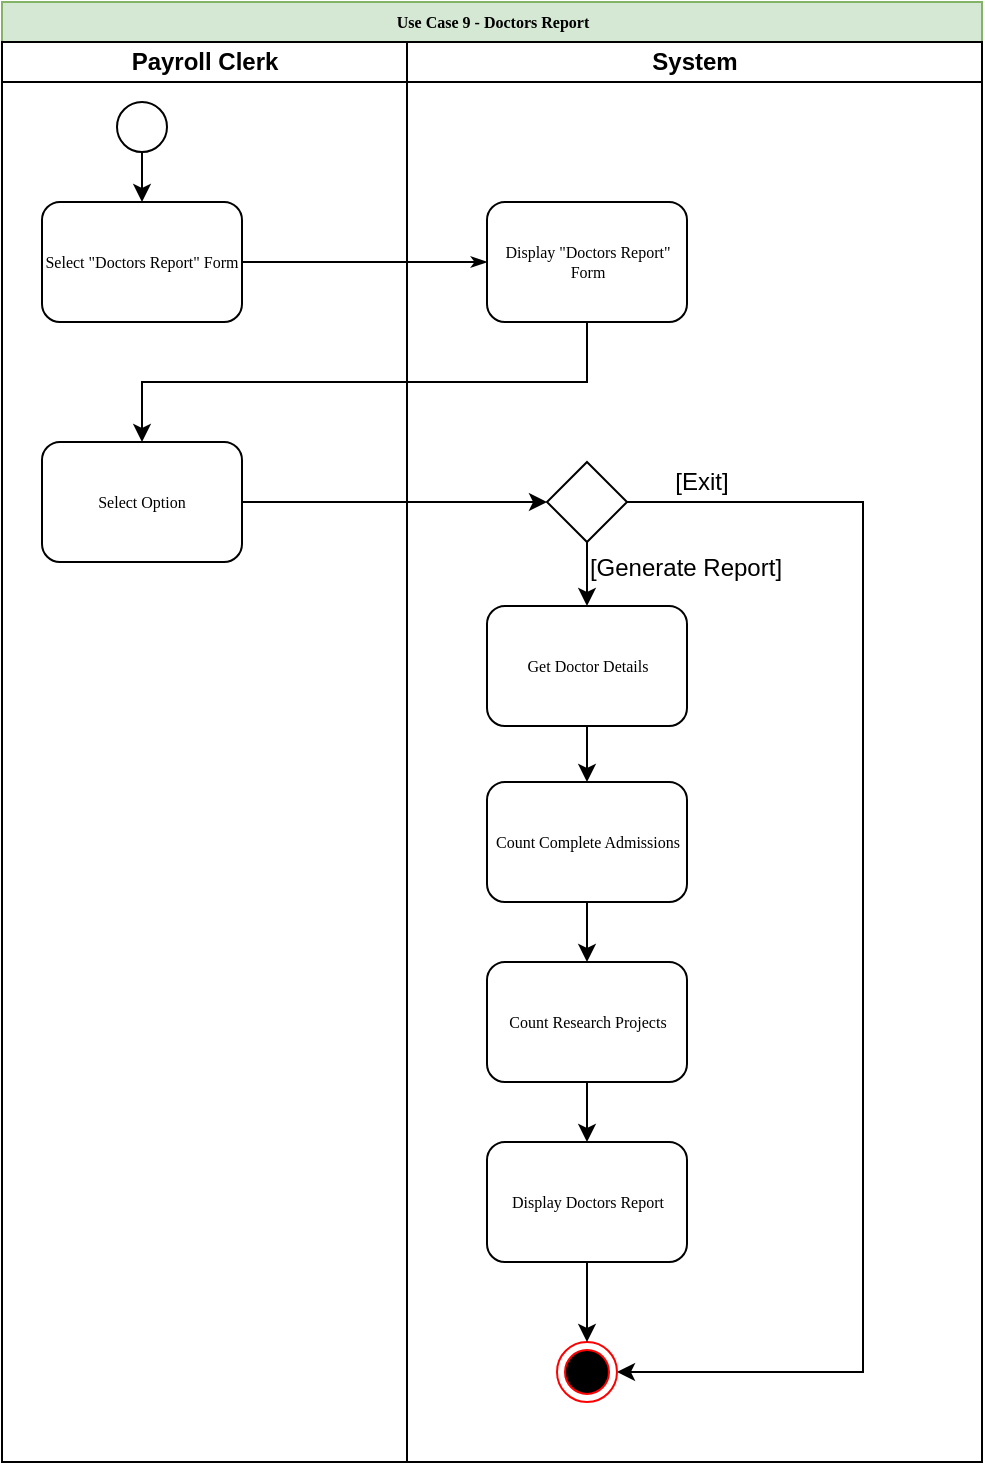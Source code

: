 <mxfile version="13.1.3" type="device"><diagram name="Page-1" id="74e2e168-ea6b-b213-b513-2b3c1d86103e"><mxGraphModel dx="1038" dy="548" grid="1" gridSize="10" guides="1" tooltips="1" connect="1" arrows="1" fold="1" page="1" pageScale="1" pageWidth="1100" pageHeight="850" background="#ffffff" math="0" shadow="0"><root><mxCell id="0"/><mxCell id="1" parent="0"/><mxCell id="77e6c97f196da883-1" value="Use Case 9 - Doctors Report" style="swimlane;html=1;childLayout=stackLayout;startSize=20;rounded=0;shadow=0;labelBackgroundColor=none;strokeWidth=1;fontFamily=Verdana;fontSize=8;align=center;fillColor=#d5e8d4;strokeColor=#82b366;" parent="1" vertex="1"><mxGeometry x="70" y="60" width="490" height="730" as="geometry"/></mxCell><mxCell id="77e6c97f196da883-2" value="Payroll Clerk" style="swimlane;html=1;startSize=20;" parent="77e6c97f196da883-1" vertex="1"><mxGeometry y="20" width="202.5" height="710" as="geometry"/></mxCell><mxCell id="ZdBTL1t5dG3beJrsOJjh-3" value="" style="edgeStyle=orthogonalEdgeStyle;rounded=0;orthogonalLoop=1;jettySize=auto;html=1;" parent="77e6c97f196da883-2" source="ZdBTL1t5dG3beJrsOJjh-1" target="77e6c97f196da883-8" edge="1"><mxGeometry relative="1" as="geometry"/></mxCell><mxCell id="ZdBTL1t5dG3beJrsOJjh-1" value="" style="ellipse;whiteSpace=wrap;html=1;aspect=fixed;" parent="77e6c97f196da883-2" vertex="1"><mxGeometry x="57.5" y="30" width="25" height="25" as="geometry"/></mxCell><mxCell id="77e6c97f196da883-8" value="Select &quot;Doctors Report&quot; Form" style="rounded=1;whiteSpace=wrap;html=1;shadow=0;labelBackgroundColor=none;strokeWidth=1;fontFamily=Verdana;fontSize=8;align=center;" parent="77e6c97f196da883-2" vertex="1"><mxGeometry x="20" y="80" width="100" height="60" as="geometry"/></mxCell><mxCell id="77e6c97f196da883-9" value="Select Option" style="rounded=1;whiteSpace=wrap;html=1;shadow=0;labelBackgroundColor=none;strokeWidth=1;fontFamily=Verdana;fontSize=8;align=center;" parent="77e6c97f196da883-2" vertex="1"><mxGeometry x="20" y="200" width="100" height="60" as="geometry"/></mxCell><mxCell id="77e6c97f196da883-26" style="edgeStyle=orthogonalEdgeStyle;rounded=1;html=1;labelBackgroundColor=none;startArrow=none;startFill=0;startSize=5;endArrow=classicThin;endFill=1;endSize=5;jettySize=auto;orthogonalLoop=1;strokeWidth=1;fontFamily=Verdana;fontSize=8" parent="77e6c97f196da883-1" source="77e6c97f196da883-8" target="77e6c97f196da883-11" edge="1"><mxGeometry relative="1" as="geometry"/></mxCell><mxCell id="ZdBTL1t5dG3beJrsOJjh-22" style="edgeStyle=orthogonalEdgeStyle;rounded=0;orthogonalLoop=1;jettySize=auto;html=1;exitX=0.5;exitY=1;exitDx=0;exitDy=0;entryX=0.5;entryY=0;entryDx=0;entryDy=0;" parent="77e6c97f196da883-1" source="77e6c97f196da883-11" target="77e6c97f196da883-9" edge="1"><mxGeometry relative="1" as="geometry"/></mxCell><mxCell id="77e6c97f196da883-3" value="System" style="swimlane;html=1;startSize=20;" parent="77e6c97f196da883-1" vertex="1"><mxGeometry x="202.5" y="20" width="287.5" height="710" as="geometry"/></mxCell><mxCell id="ZdBTL1t5dG3beJrsOJjh-29" style="edgeStyle=orthogonalEdgeStyle;rounded=0;orthogonalLoop=1;jettySize=auto;html=1;exitX=0.5;exitY=1;exitDx=0;exitDy=0;entryX=0.5;entryY=0;entryDx=0;entryDy=0;" parent="77e6c97f196da883-3" source="ZdBTL1t5dG3beJrsOJjh-34" target="ZdBTL1t5dG3beJrsOJjh-12" edge="1"><mxGeometry relative="1" as="geometry"><mxPoint x="90" y="440" as="sourcePoint"/></mxGeometry></mxCell><mxCell id="ZdBTL1t5dG3beJrsOJjh-28" style="edgeStyle=orthogonalEdgeStyle;rounded=0;orthogonalLoop=1;jettySize=auto;html=1;exitX=0.5;exitY=1;exitDx=0;exitDy=0;entryX=0.5;entryY=0;entryDx=0;entryDy=0;" parent="77e6c97f196da883-3" source="ZdBTL1t5dG3beJrsOJjh-10" target="ZdBTL1t5dG3beJrsOJjh-34" edge="1"><mxGeometry relative="1" as="geometry"><mxPoint x="90" y="400" as="targetPoint"/></mxGeometry></mxCell><mxCell id="ZdBTL1t5dG3beJrsOJjh-15" value="" style="edgeStyle=orthogonalEdgeStyle;rounded=0;orthogonalLoop=1;jettySize=auto;html=1;" parent="77e6c97f196da883-3" source="ZdBTL1t5dG3beJrsOJjh-12" target="ZdBTL1t5dG3beJrsOJjh-14" edge="1"><mxGeometry relative="1" as="geometry"/></mxCell><mxCell id="VT6_-tEXehDTE32_U2E3-4" style="edgeStyle=orthogonalEdgeStyle;rounded=0;orthogonalLoop=1;jettySize=auto;html=1;exitX=0.5;exitY=1;exitDx=0;exitDy=0;entryX=0.5;entryY=0;entryDx=0;entryDy=0;" edge="1" parent="77e6c97f196da883-3" source="orHqrfdDFe3BLP-A-lB_-1" target="ZdBTL1t5dG3beJrsOJjh-10"><mxGeometry relative="1" as="geometry"/></mxCell><mxCell id="VT6_-tEXehDTE32_U2E3-5" style="edgeStyle=orthogonalEdgeStyle;rounded=0;orthogonalLoop=1;jettySize=auto;html=1;exitX=1;exitY=0.5;exitDx=0;exitDy=0;entryX=1;entryY=0.5;entryDx=0;entryDy=0;" edge="1" parent="77e6c97f196da883-3" source="orHqrfdDFe3BLP-A-lB_-1" target="ZdBTL1t5dG3beJrsOJjh-24"><mxGeometry relative="1" as="geometry"><Array as="points"><mxPoint x="228" y="230"/><mxPoint x="228" y="665"/></Array></mxGeometry></mxCell><mxCell id="orHqrfdDFe3BLP-A-lB_-1" value="" style="rhombus;whiteSpace=wrap;html=1;" parent="77e6c97f196da883-3" vertex="1"><mxGeometry x="70" y="210" width="40" height="40" as="geometry"/></mxCell><mxCell id="ZdBTL1t5dG3beJrsOJjh-24" value="" style="ellipse;html=1;shape=endState;fillColor=#000000;strokeColor=#ff0000;" parent="77e6c97f196da883-3" vertex="1"><mxGeometry x="75" y="650" width="30" height="30" as="geometry"/></mxCell><mxCell id="orHqrfdDFe3BLP-A-lB_-2" style="edgeStyle=orthogonalEdgeStyle;rounded=0;orthogonalLoop=1;jettySize=auto;html=1;exitX=0.5;exitY=1;exitDx=0;exitDy=0;entryX=0.5;entryY=0;entryDx=0;entryDy=0;" parent="77e6c97f196da883-3" source="ZdBTL1t5dG3beJrsOJjh-14" target="ZdBTL1t5dG3beJrsOJjh-24" edge="1"><mxGeometry relative="1" as="geometry"/></mxCell><mxCell id="ZdBTL1t5dG3beJrsOJjh-14" value="Display Doctors Report" style="rounded=1;whiteSpace=wrap;html=1;shadow=0;labelBackgroundColor=none;strokeWidth=1;fontFamily=Verdana;fontSize=8;align=center;" parent="77e6c97f196da883-3" vertex="1"><mxGeometry x="40" y="550" width="100" height="60" as="geometry"/></mxCell><mxCell id="ZdBTL1t5dG3beJrsOJjh-10" value="Get Doctor Details" style="rounded=1;whiteSpace=wrap;html=1;shadow=0;labelBackgroundColor=none;strokeWidth=1;fontFamily=Verdana;fontSize=8;align=center;" parent="77e6c97f196da883-3" vertex="1"><mxGeometry x="40" y="282" width="100" height="60" as="geometry"/></mxCell><mxCell id="77e6c97f196da883-11" value="Display &quot;Doctors Report&quot; Form" style="rounded=1;whiteSpace=wrap;html=1;shadow=0;labelBackgroundColor=none;strokeWidth=1;fontFamily=Verdana;fontSize=8;align=center;" parent="77e6c97f196da883-3" vertex="1"><mxGeometry x="40" y="80" width="100" height="60" as="geometry"/></mxCell><mxCell id="ZdBTL1t5dG3beJrsOJjh-34" value="Count Complete Admissions" style="rounded=1;whiteSpace=wrap;html=1;shadow=0;labelBackgroundColor=none;strokeWidth=1;fontFamily=Verdana;fontSize=8;align=center;" parent="77e6c97f196da883-3" vertex="1"><mxGeometry x="40" y="370" width="100" height="60" as="geometry"/></mxCell><mxCell id="ZdBTL1t5dG3beJrsOJjh-12" value="Count Research Projects" style="rounded=1;whiteSpace=wrap;html=1;shadow=0;labelBackgroundColor=none;strokeWidth=1;fontFamily=Verdana;fontSize=8;align=center;" parent="77e6c97f196da883-3" vertex="1"><mxGeometry x="40" y="460" width="100" height="60" as="geometry"/></mxCell><mxCell id="ZdBTL1t5dG3beJrsOJjh-45" value="[Generate Report]" style="text;html=1;strokeColor=none;fillColor=none;align=center;verticalAlign=middle;whiteSpace=wrap;rounded=0;" parent="77e6c97f196da883-3" vertex="1"><mxGeometry x="89.75" y="253" width="100" height="20" as="geometry"/></mxCell><mxCell id="orHqrfdDFe3BLP-A-lB_-4" value="[Exit]" style="text;html=1;strokeColor=none;fillColor=none;align=center;verticalAlign=middle;whiteSpace=wrap;rounded=0;" parent="77e6c97f196da883-3" vertex="1"><mxGeometry x="127.5" y="210" width="40" height="20" as="geometry"/></mxCell><mxCell id="VT6_-tEXehDTE32_U2E3-3" style="edgeStyle=orthogonalEdgeStyle;rounded=0;orthogonalLoop=1;jettySize=auto;html=1;exitX=1;exitY=0.5;exitDx=0;exitDy=0;entryX=0;entryY=0.5;entryDx=0;entryDy=0;" edge="1" parent="77e6c97f196da883-1" source="77e6c97f196da883-9" target="orHqrfdDFe3BLP-A-lB_-1"><mxGeometry relative="1" as="geometry"/></mxCell></root></mxGraphModel></diagram></mxfile>